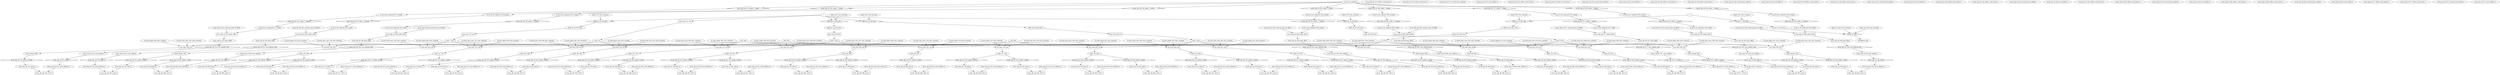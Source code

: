 digraph data_path {
  ADD_u5_u5_501_wire [shape=ellipse];
  ADD_u6_u6_216_wire [shape=ellipse];
  ADD_u6_u6_222_wire [shape=ellipse];
  ADD_u6_u6_228_wire [shape=ellipse];
  ADD_u6_u6_234_wire [shape=ellipse];
  EQ_u5_u1_202_wire [shape=ellipse];
  J_3_503 [shape=ellipse];
  R_col_to_be_replaced_511_resized [shape=ellipse];
  R_col_to_be_replaced_511_scaled [shape=ellipse];
  R_col_to_be_replaced_522_resized [shape=ellipse];
  R_col_to_be_replaced_522_scaled [shape=ellipse];
  R_col_to_be_replaced_527_resized [shape=ellipse];
  R_col_to_be_replaced_527_scaled [shape=ellipse];
  R_col_to_be_replaced_538_resized [shape=ellipse];
  R_col_to_be_replaced_538_scaled [shape=ellipse];
  R_col_to_be_replaced_543_resized [shape=ellipse];
  R_col_to_be_replaced_543_scaled [shape=ellipse];
  R_col_to_be_replaced_554_resized [shape=ellipse];
  R_col_to_be_replaced_554_scaled [shape=ellipse];
  R_col_to_be_replaced_559_resized [shape=ellipse];
  R_col_to_be_replaced_559_scaled [shape=ellipse];
  R_col_to_be_replaced_570_resized [shape=ellipse];
  R_col_to_be_replaced_570_scaled [shape=ellipse];
  R_read_signal_250_wire_constant [shape=ellipse];
  R_read_signal_263_wire_constant [shape=ellipse];
  R_read_signal_276_wire_constant [shape=ellipse];
  R_read_signal_289_wire_constant [shape=ellipse];
  R_read_signal_308_wire_constant [shape=ellipse];
  R_read_signal_327_wire_constant [shape=ellipse];
  R_read_signal_346_wire_constant [shape=ellipse];
  R_read_signal_365_wire_constant [shape=ellipse];
  R_read_signal_384_wire_constant [shape=ellipse];
  R_read_signal_403_wire_constant [shape=ellipse];
  R_read_signal_422_wire_constant [shape=ellipse];
  R_read_signal_441_wire_constant [shape=ellipse];
  R_read_signal_460_wire_constant [shape=ellipse];
  R_read_signal_473_wire_constant [shape=ellipse];
  R_read_signal_486_wire_constant [shape=ellipse];
  R_read_signal_504_wire_constant [shape=ellipse];
  R_read_signal_515_wire_constant [shape=ellipse];
  R_read_signal_531_wire_constant [shape=ellipse];
  R_read_signal_547_wire_constant [shape=ellipse];
  R_read_signal_563_wire_constant [shape=ellipse];
  R_write_data_zero_253_wire_constant [shape=ellipse];
  R_write_data_zero_266_wire_constant [shape=ellipse];
  R_write_data_zero_279_wire_constant [shape=ellipse];
  R_write_data_zero_292_wire_constant [shape=ellipse];
  R_write_data_zero_311_wire_constant [shape=ellipse];
  R_write_data_zero_330_wire_constant [shape=ellipse];
  R_write_data_zero_349_wire_constant [shape=ellipse];
  R_write_data_zero_368_wire_constant [shape=ellipse];
  R_write_data_zero_387_wire_constant [shape=ellipse];
  R_write_data_zero_406_wire_constant [shape=ellipse];
  R_write_data_zero_425_wire_constant [shape=ellipse];
  R_write_data_zero_444_wire_constant [shape=ellipse];
  R_write_data_zero_463_wire_constant [shape=ellipse];
  R_write_data_zero_476_wire_constant [shape=ellipse];
  R_write_data_zero_489_wire_constant [shape=ellipse];
  R_write_data_zero_507_wire_constant [shape=ellipse];
  R_write_data_zero_518_wire_constant [shape=ellipse];
  R_write_data_zero_534_wire_constant [shape=ellipse];
  R_write_data_zero_550_wire_constant [shape=ellipse];
  R_write_data_zero_566_wire_constant [shape=ellipse];
  array_obj_ref_259_data_0 [shape=ellipse];
  array_obj_ref_259_word_address_0 [shape=ellipse];
  array_obj_ref_272_data_0 [shape=ellipse];
  array_obj_ref_272_word_address_0 [shape=ellipse];
  array_obj_ref_285_data_0 [shape=ellipse];
  array_obj_ref_285_word_address_0 [shape=ellipse];
  array_obj_ref_298_data_0 [shape=ellipse];
  array_obj_ref_298_word_address_0 [shape=ellipse];
  array_obj_ref_304_data_0 [shape=ellipse];
  array_obj_ref_304_word_address_0 [shape=ellipse];
  array_obj_ref_317_data_0 [shape=ellipse];
  array_obj_ref_317_word_address_0 [shape=ellipse];
  array_obj_ref_323_data_0 [shape=ellipse];
  array_obj_ref_323_word_address_0 [shape=ellipse];
  array_obj_ref_336_data_0 [shape=ellipse];
  array_obj_ref_336_word_address_0 [shape=ellipse];
  array_obj_ref_342_data_0 [shape=ellipse];
  array_obj_ref_342_word_address_0 [shape=ellipse];
  array_obj_ref_355_data_0 [shape=ellipse];
  array_obj_ref_355_word_address_0 [shape=ellipse];
  array_obj_ref_361_data_0 [shape=ellipse];
  array_obj_ref_361_word_address_0 [shape=ellipse];
  array_obj_ref_374_data_0 [shape=ellipse];
  array_obj_ref_374_word_address_0 [shape=ellipse];
  array_obj_ref_380_data_0 [shape=ellipse];
  array_obj_ref_380_word_address_0 [shape=ellipse];
  array_obj_ref_393_data_0 [shape=ellipse];
  array_obj_ref_393_word_address_0 [shape=ellipse];
  array_obj_ref_399_data_0 [shape=ellipse];
  array_obj_ref_399_word_address_0 [shape=ellipse];
  array_obj_ref_412_data_0 [shape=ellipse];
  array_obj_ref_412_word_address_0 [shape=ellipse];
  array_obj_ref_418_data_0 [shape=ellipse];
  array_obj_ref_418_word_address_0 [shape=ellipse];
  array_obj_ref_431_data_0 [shape=ellipse];
  array_obj_ref_431_word_address_0 [shape=ellipse];
  array_obj_ref_437_data_0 [shape=ellipse];
  array_obj_ref_437_word_address_0 [shape=ellipse];
  array_obj_ref_450_data_0 [shape=ellipse];
  array_obj_ref_450_word_address_0 [shape=ellipse];
  array_obj_ref_456_data_0 [shape=ellipse];
  array_obj_ref_456_word_address_0 [shape=ellipse];
  array_obj_ref_469_data_0 [shape=ellipse];
  array_obj_ref_469_word_address_0 [shape=ellipse];
  array_obj_ref_482_data_0 [shape=ellipse];
  array_obj_ref_482_word_address_0 [shape=ellipse];
  array_obj_ref_495_data_0 [shape=ellipse];
  array_obj_ref_495_word_address_0 [shape=ellipse];
  array_obj_ref_512_constant_part_of_offset [shape=ellipse];
  array_obj_ref_512_data_0 [shape=ellipse];
  array_obj_ref_512_final_offset [shape=ellipse];
  array_obj_ref_512_offset_scale_factor_0 [shape=ellipse];
  array_obj_ref_512_offset_scale_factor_1 [shape=ellipse];
  array_obj_ref_512_resized_base_address [shape=ellipse];
  array_obj_ref_512_root_address [shape=ellipse];
  array_obj_ref_512_word_address_0 [shape=ellipse];
  array_obj_ref_512_word_offset_0 [shape=ellipse];
  array_obj_ref_523_constant_part_of_offset [shape=ellipse];
  array_obj_ref_523_data_0 [shape=ellipse];
  array_obj_ref_523_final_offset [shape=ellipse];
  array_obj_ref_523_offset_scale_factor_0 [shape=ellipse];
  array_obj_ref_523_offset_scale_factor_1 [shape=ellipse];
  array_obj_ref_523_resized_base_address [shape=ellipse];
  array_obj_ref_523_root_address [shape=ellipse];
  array_obj_ref_523_word_address_0 [shape=ellipse];
  array_obj_ref_523_word_offset_0 [shape=ellipse];
  array_obj_ref_528_constant_part_of_offset [shape=ellipse];
  array_obj_ref_528_data_0 [shape=ellipse];
  array_obj_ref_528_final_offset [shape=ellipse];
  array_obj_ref_528_offset_scale_factor_0 [shape=ellipse];
  array_obj_ref_528_offset_scale_factor_1 [shape=ellipse];
  array_obj_ref_528_resized_base_address [shape=ellipse];
  array_obj_ref_528_root_address [shape=ellipse];
  array_obj_ref_528_word_address_0 [shape=ellipse];
  array_obj_ref_528_word_offset_0 [shape=ellipse];
  array_obj_ref_539_constant_part_of_offset [shape=ellipse];
  array_obj_ref_539_data_0 [shape=ellipse];
  array_obj_ref_539_final_offset [shape=ellipse];
  array_obj_ref_539_offset_scale_factor_0 [shape=ellipse];
  array_obj_ref_539_offset_scale_factor_1 [shape=ellipse];
  array_obj_ref_539_resized_base_address [shape=ellipse];
  array_obj_ref_539_root_address [shape=ellipse];
  array_obj_ref_539_word_address_0 [shape=ellipse];
  array_obj_ref_539_word_offset_0 [shape=ellipse];
  array_obj_ref_544_constant_part_of_offset [shape=ellipse];
  array_obj_ref_544_data_0 [shape=ellipse];
  array_obj_ref_544_final_offset [shape=ellipse];
  array_obj_ref_544_offset_scale_factor_0 [shape=ellipse];
  array_obj_ref_544_offset_scale_factor_1 [shape=ellipse];
  array_obj_ref_544_resized_base_address [shape=ellipse];
  array_obj_ref_544_root_address [shape=ellipse];
  array_obj_ref_544_word_address_0 [shape=ellipse];
  array_obj_ref_544_word_offset_0 [shape=ellipse];
  array_obj_ref_555_constant_part_of_offset [shape=ellipse];
  array_obj_ref_555_data_0 [shape=ellipse];
  array_obj_ref_555_final_offset [shape=ellipse];
  array_obj_ref_555_offset_scale_factor_0 [shape=ellipse];
  array_obj_ref_555_offset_scale_factor_1 [shape=ellipse];
  array_obj_ref_555_resized_base_address [shape=ellipse];
  array_obj_ref_555_root_address [shape=ellipse];
  array_obj_ref_555_word_address_0 [shape=ellipse];
  array_obj_ref_555_word_offset_0 [shape=ellipse];
  array_obj_ref_560_constant_part_of_offset [shape=ellipse];
  array_obj_ref_560_data_0 [shape=ellipse];
  array_obj_ref_560_final_offset [shape=ellipse];
  array_obj_ref_560_offset_scale_factor_0 [shape=ellipse];
  array_obj_ref_560_offset_scale_factor_1 [shape=ellipse];
  array_obj_ref_560_resized_base_address [shape=ellipse];
  array_obj_ref_560_root_address [shape=ellipse];
  array_obj_ref_560_word_address_0 [shape=ellipse];
  array_obj_ref_560_word_offset_0 [shape=ellipse];
  array_obj_ref_571_constant_part_of_offset [shape=ellipse];
  array_obj_ref_571_data_0 [shape=ellipse];
  array_obj_ref_571_final_offset [shape=ellipse];
  array_obj_ref_571_offset_scale_factor_0 [shape=ellipse];
  array_obj_ref_571_offset_scale_factor_1 [shape=ellipse];
  array_obj_ref_571_resized_base_address [shape=ellipse];
  array_obj_ref_571_root_address [shape=ellipse];
  array_obj_ref_571_word_address_0 [shape=ellipse];
  array_obj_ref_571_word_offset_0 [shape=ellipse];
  checkJZero_208 [shape=ellipse];
  col0_240 [shape=ellipse];
  col1_244 [shape=ellipse];
  col2_248 [shape=ellipse];
  konst_201_wire_constant [shape=ellipse];
  konst_215_wire_constant [shape=ellipse];
  konst_221_wire_constant [shape=ellipse];
  konst_227_wire_constant [shape=ellipse];
  konst_233_wire_constant [shape=ellipse];
  konst_500_wire_constant [shape=ellipse];
  rdata_I00_255 [shape=ellipse];
  rdata_I01_268 [shape=ellipse];
  rdata_I02_281 [shape=ellipse];
  rdata_I10_294 [shape=ellipse];
  rdata_I11_313 [shape=ellipse];
  rdata_I12_332 [shape=ellipse];
  rdata_I20_351 [shape=ellipse];
  rdata_I21_370 [shape=ellipse];
  rdata_I22_389 [shape=ellipse];
  rdata_I30_408 [shape=ellipse];
  rdata_I31_427 [shape=ellipse];
  rdata_I32_446 [shape=ellipse];
  rdata_I40_465 [shape=ellipse];
  rdata_I41_478 [shape=ellipse];
  rdata_I42_491 [shape=ellipse];
  rdata_ifmap0_509 [shape=ellipse];
  rdata_ifmap1_520 [shape=ellipse];
  rdata_ifmap2_536 [shape=ellipse];
  rdata_ifmap3_552 [shape=ellipse];
  rdata_ifmap4_568 [shape=ellipse];
  rowI_1_218 [shape=ellipse];
  rowI_212 [shape=ellipse];
  rowI_2_224 [shape=ellipse];
  rowI_3_230 [shape=ellipse];
  rowI_4_236 [shape=ellipse];
  type_cast_204_wire_constant [shape=ellipse];
  type_cast_206_wire_constant [shape=ellipse];
  ADD_u5_u5_501_inst [shape=diamond];
J  -> ADD_u5_u5_501_inst;
konst_500_wire_constant  -> ADD_u5_u5_501_inst;
ADD_u5_u5_501_inst -> ADD_u5_u5_501_wire;
  ADD_u6_u6_216_inst [shape=diamond];
I  -> ADD_u6_u6_216_inst;
konst_215_wire_constant  -> ADD_u6_u6_216_inst;
ADD_u6_u6_216_inst -> ADD_u6_u6_216_wire;
  ADD_u6_u6_222_inst [shape=diamond];
I  -> ADD_u6_u6_222_inst;
konst_221_wire_constant  -> ADD_u6_u6_222_inst;
ADD_u6_u6_222_inst -> ADD_u6_u6_222_wire;
  ADD_u6_u6_228_inst [shape=diamond];
I  -> ADD_u6_u6_228_inst;
konst_227_wire_constant  -> ADD_u6_u6_228_inst;
ADD_u6_u6_228_inst -> ADD_u6_u6_228_wire;
  ADD_u6_u6_234_inst [shape=diamond];
I  -> ADD_u6_u6_234_inst;
konst_233_wire_constant  -> ADD_u6_u6_234_inst;
ADD_u6_u6_234_inst -> ADD_u6_u6_234_wire;
  EQ_u5_u1_202_inst [shape=diamond];
J  -> EQ_u5_u1_202_inst;
konst_201_wire_constant  -> EQ_u5_u1_202_inst;
EQ_u5_u1_202_inst -> EQ_u5_u1_202_wire;
  MUX_207_inst [shape=diamond];
EQ_u5_u1_202_wire  -> MUX_207_inst;
type_cast_204_wire_constant  -> MUX_207_inst;
type_cast_206_wire_constant  -> MUX_207_inst;
MUX_207_inst -> checkJZero_208;
  array_obj_ref_259_gather_scatter [shape=diamond];
rdata_I00_255  -> array_obj_ref_259_gather_scatter;
array_obj_ref_259_gather_scatter -> array_obj_ref_259_data_0;
  array_obj_ref_259_store_0 [shape=rectangle];
array_obj_ref_259_word_address_0  -> array_obj_ref_259_store_0;
array_obj_ref_259_data_0  -> array_obj_ref_259_store_0;
  array_obj_ref_272_gather_scatter [shape=diamond];
rdata_I01_268  -> array_obj_ref_272_gather_scatter;
array_obj_ref_272_gather_scatter -> array_obj_ref_272_data_0;
  array_obj_ref_272_store_0 [shape=rectangle];
array_obj_ref_272_word_address_0  -> array_obj_ref_272_store_0;
array_obj_ref_272_data_0  -> array_obj_ref_272_store_0;
  array_obj_ref_285_gather_scatter [shape=diamond];
rdata_I02_281  -> array_obj_ref_285_gather_scatter;
array_obj_ref_285_gather_scatter -> array_obj_ref_285_data_0;
  array_obj_ref_285_store_0 [shape=rectangle];
array_obj_ref_285_word_address_0  -> array_obj_ref_285_store_0;
array_obj_ref_285_data_0  -> array_obj_ref_285_store_0;
  array_obj_ref_298_gather_scatter [shape=diamond];
rdata_I10_294  -> array_obj_ref_298_gather_scatter;
array_obj_ref_298_gather_scatter -> array_obj_ref_298_data_0;
  array_obj_ref_298_store_0 [shape=rectangle];
array_obj_ref_298_word_address_0  -> array_obj_ref_298_store_0;
array_obj_ref_298_data_0  -> array_obj_ref_298_store_0;
  array_obj_ref_304_gather_scatter [shape=diamond];
rdata_I10_294  -> array_obj_ref_304_gather_scatter;
array_obj_ref_304_gather_scatter -> array_obj_ref_304_data_0;
  array_obj_ref_304_store_0 [shape=rectangle];
array_obj_ref_304_word_address_0  -> array_obj_ref_304_store_0;
array_obj_ref_304_data_0  -> array_obj_ref_304_store_0;
  array_obj_ref_317_gather_scatter [shape=diamond];
rdata_I11_313  -> array_obj_ref_317_gather_scatter;
array_obj_ref_317_gather_scatter -> array_obj_ref_317_data_0;
  array_obj_ref_317_store_0 [shape=rectangle];
array_obj_ref_317_word_address_0  -> array_obj_ref_317_store_0;
array_obj_ref_317_data_0  -> array_obj_ref_317_store_0;
  array_obj_ref_323_gather_scatter [shape=diamond];
rdata_I11_313  -> array_obj_ref_323_gather_scatter;
array_obj_ref_323_gather_scatter -> array_obj_ref_323_data_0;
  array_obj_ref_323_store_0 [shape=rectangle];
array_obj_ref_323_word_address_0  -> array_obj_ref_323_store_0;
array_obj_ref_323_data_0  -> array_obj_ref_323_store_0;
  array_obj_ref_336_gather_scatter [shape=diamond];
rdata_I12_332  -> array_obj_ref_336_gather_scatter;
array_obj_ref_336_gather_scatter -> array_obj_ref_336_data_0;
  array_obj_ref_336_store_0 [shape=rectangle];
array_obj_ref_336_word_address_0  -> array_obj_ref_336_store_0;
array_obj_ref_336_data_0  -> array_obj_ref_336_store_0;
  array_obj_ref_342_gather_scatter [shape=diamond];
rdata_I12_332  -> array_obj_ref_342_gather_scatter;
array_obj_ref_342_gather_scatter -> array_obj_ref_342_data_0;
  array_obj_ref_342_store_0 [shape=rectangle];
array_obj_ref_342_word_address_0  -> array_obj_ref_342_store_0;
array_obj_ref_342_data_0  -> array_obj_ref_342_store_0;
  array_obj_ref_355_gather_scatter [shape=diamond];
rdata_I20_351  -> array_obj_ref_355_gather_scatter;
array_obj_ref_355_gather_scatter -> array_obj_ref_355_data_0;
  array_obj_ref_355_store_0 [shape=rectangle];
array_obj_ref_355_word_address_0  -> array_obj_ref_355_store_0;
array_obj_ref_355_data_0  -> array_obj_ref_355_store_0;
  array_obj_ref_361_gather_scatter [shape=diamond];
rdata_I20_351  -> array_obj_ref_361_gather_scatter;
array_obj_ref_361_gather_scatter -> array_obj_ref_361_data_0;
  array_obj_ref_361_store_0 [shape=rectangle];
array_obj_ref_361_word_address_0  -> array_obj_ref_361_store_0;
array_obj_ref_361_data_0  -> array_obj_ref_361_store_0;
  array_obj_ref_374_gather_scatter [shape=diamond];
rdata_I21_370  -> array_obj_ref_374_gather_scatter;
array_obj_ref_374_gather_scatter -> array_obj_ref_374_data_0;
  array_obj_ref_374_store_0 [shape=rectangle];
array_obj_ref_374_word_address_0  -> array_obj_ref_374_store_0;
array_obj_ref_374_data_0  -> array_obj_ref_374_store_0;
  array_obj_ref_380_gather_scatter [shape=diamond];
rdata_I21_370  -> array_obj_ref_380_gather_scatter;
array_obj_ref_380_gather_scatter -> array_obj_ref_380_data_0;
  array_obj_ref_380_store_0 [shape=rectangle];
array_obj_ref_380_word_address_0  -> array_obj_ref_380_store_0;
array_obj_ref_380_data_0  -> array_obj_ref_380_store_0;
  array_obj_ref_393_gather_scatter [shape=diamond];
rdata_I22_389  -> array_obj_ref_393_gather_scatter;
array_obj_ref_393_gather_scatter -> array_obj_ref_393_data_0;
  array_obj_ref_393_store_0 [shape=rectangle];
array_obj_ref_393_word_address_0  -> array_obj_ref_393_store_0;
array_obj_ref_393_data_0  -> array_obj_ref_393_store_0;
  array_obj_ref_399_gather_scatter [shape=diamond];
rdata_I22_389  -> array_obj_ref_399_gather_scatter;
array_obj_ref_399_gather_scatter -> array_obj_ref_399_data_0;
  array_obj_ref_399_store_0 [shape=rectangle];
array_obj_ref_399_word_address_0  -> array_obj_ref_399_store_0;
array_obj_ref_399_data_0  -> array_obj_ref_399_store_0;
  array_obj_ref_412_gather_scatter [shape=diamond];
rdata_I30_408  -> array_obj_ref_412_gather_scatter;
array_obj_ref_412_gather_scatter -> array_obj_ref_412_data_0;
  array_obj_ref_412_store_0 [shape=rectangle];
array_obj_ref_412_word_address_0  -> array_obj_ref_412_store_0;
array_obj_ref_412_data_0  -> array_obj_ref_412_store_0;
  array_obj_ref_418_gather_scatter [shape=diamond];
rdata_I30_408  -> array_obj_ref_418_gather_scatter;
array_obj_ref_418_gather_scatter -> array_obj_ref_418_data_0;
  array_obj_ref_418_store_0 [shape=rectangle];
array_obj_ref_418_word_address_0  -> array_obj_ref_418_store_0;
array_obj_ref_418_data_0  -> array_obj_ref_418_store_0;
  array_obj_ref_431_gather_scatter [shape=diamond];
rdata_I31_427  -> array_obj_ref_431_gather_scatter;
array_obj_ref_431_gather_scatter -> array_obj_ref_431_data_0;
  array_obj_ref_431_store_0 [shape=rectangle];
array_obj_ref_431_word_address_0  -> array_obj_ref_431_store_0;
array_obj_ref_431_data_0  -> array_obj_ref_431_store_0;
  array_obj_ref_437_gather_scatter [shape=diamond];
rdata_I31_427  -> array_obj_ref_437_gather_scatter;
array_obj_ref_437_gather_scatter -> array_obj_ref_437_data_0;
  array_obj_ref_437_store_0 [shape=rectangle];
array_obj_ref_437_word_address_0  -> array_obj_ref_437_store_0;
array_obj_ref_437_data_0  -> array_obj_ref_437_store_0;
  array_obj_ref_450_gather_scatter [shape=diamond];
rdata_I32_446  -> array_obj_ref_450_gather_scatter;
array_obj_ref_450_gather_scatter -> array_obj_ref_450_data_0;
  array_obj_ref_450_store_0 [shape=rectangle];
array_obj_ref_450_word_address_0  -> array_obj_ref_450_store_0;
array_obj_ref_450_data_0  -> array_obj_ref_450_store_0;
  array_obj_ref_456_gather_scatter [shape=diamond];
rdata_I32_446  -> array_obj_ref_456_gather_scatter;
array_obj_ref_456_gather_scatter -> array_obj_ref_456_data_0;
  array_obj_ref_456_store_0 [shape=rectangle];
array_obj_ref_456_word_address_0  -> array_obj_ref_456_store_0;
array_obj_ref_456_data_0  -> array_obj_ref_456_store_0;
  array_obj_ref_469_gather_scatter [shape=diamond];
rdata_I40_465  -> array_obj_ref_469_gather_scatter;
array_obj_ref_469_gather_scatter -> array_obj_ref_469_data_0;
  array_obj_ref_469_store_0 [shape=rectangle];
array_obj_ref_469_word_address_0  -> array_obj_ref_469_store_0;
array_obj_ref_469_data_0  -> array_obj_ref_469_store_0;
  array_obj_ref_482_gather_scatter [shape=diamond];
rdata_I41_478  -> array_obj_ref_482_gather_scatter;
array_obj_ref_482_gather_scatter -> array_obj_ref_482_data_0;
  array_obj_ref_482_store_0 [shape=rectangle];
array_obj_ref_482_word_address_0  -> array_obj_ref_482_store_0;
array_obj_ref_482_data_0  -> array_obj_ref_482_store_0;
  array_obj_ref_495_gather_scatter [shape=diamond];
rdata_I42_491  -> array_obj_ref_495_gather_scatter;
array_obj_ref_495_gather_scatter -> array_obj_ref_495_data_0;
  array_obj_ref_495_store_0 [shape=rectangle];
array_obj_ref_495_word_address_0  -> array_obj_ref_495_store_0;
array_obj_ref_495_data_0  -> array_obj_ref_495_store_0;
  array_obj_ref_512_addr_0 [shape=diamond];
array_obj_ref_512_root_address  -> array_obj_ref_512_addr_0;
array_obj_ref_512_addr_0 -> array_obj_ref_512_word_address_0;
  array_obj_ref_512_gather_scatter [shape=diamond];
rdata_ifmap0_509  -> array_obj_ref_512_gather_scatter;
array_obj_ref_512_gather_scatter -> array_obj_ref_512_data_0;
  array_obj_ref_512_index_1_rename [shape=diamond];
R_col_to_be_replaced_511_resized  -> array_obj_ref_512_index_1_rename;
array_obj_ref_512_index_1_rename -> R_col_to_be_replaced_511_scaled;
  array_obj_ref_512_index_1_resize [shape=diamond];
col_to_be_replaced  -> array_obj_ref_512_index_1_resize;
array_obj_ref_512_index_1_resize -> R_col_to_be_replaced_511_resized;
  array_obj_ref_512_index_offset [shape=rectangle];
R_col_to_be_replaced_511_scaled  -> array_obj_ref_512_index_offset;
array_obj_ref_512_constant_part_of_offset  -> array_obj_ref_512_index_offset;
array_obj_ref_512_index_offset -> array_obj_ref_512_final_offset;
  array_obj_ref_512_root_address_inst [shape=diamond];
array_obj_ref_512_final_offset  -> array_obj_ref_512_root_address_inst;
array_obj_ref_512_root_address_inst -> array_obj_ref_512_root_address;
  array_obj_ref_512_store_0 [shape=rectangle];
array_obj_ref_512_word_address_0  -> array_obj_ref_512_store_0;
array_obj_ref_512_data_0  -> array_obj_ref_512_store_0;
  array_obj_ref_523_addr_0 [shape=diamond];
array_obj_ref_523_root_address  -> array_obj_ref_523_addr_0;
array_obj_ref_523_addr_0 -> array_obj_ref_523_word_address_0;
  array_obj_ref_523_gather_scatter [shape=diamond];
rdata_ifmap1_520  -> array_obj_ref_523_gather_scatter;
array_obj_ref_523_gather_scatter -> array_obj_ref_523_data_0;
  array_obj_ref_523_index_1_rename [shape=diamond];
R_col_to_be_replaced_522_resized  -> array_obj_ref_523_index_1_rename;
array_obj_ref_523_index_1_rename -> R_col_to_be_replaced_522_scaled;
  array_obj_ref_523_index_1_resize [shape=diamond];
col_to_be_replaced  -> array_obj_ref_523_index_1_resize;
array_obj_ref_523_index_1_resize -> R_col_to_be_replaced_522_resized;
  array_obj_ref_523_index_offset [shape=rectangle];
R_col_to_be_replaced_522_scaled  -> array_obj_ref_523_index_offset;
array_obj_ref_523_constant_part_of_offset  -> array_obj_ref_523_index_offset;
array_obj_ref_523_index_offset -> array_obj_ref_523_final_offset;
  array_obj_ref_523_root_address_inst [shape=diamond];
array_obj_ref_523_final_offset  -> array_obj_ref_523_root_address_inst;
array_obj_ref_523_root_address_inst -> array_obj_ref_523_root_address;
  array_obj_ref_523_store_0 [shape=rectangle];
array_obj_ref_523_word_address_0  -> array_obj_ref_523_store_0;
array_obj_ref_523_data_0  -> array_obj_ref_523_store_0;
  array_obj_ref_528_addr_0 [shape=diamond];
array_obj_ref_528_root_address  -> array_obj_ref_528_addr_0;
array_obj_ref_528_addr_0 -> array_obj_ref_528_word_address_0;
  array_obj_ref_528_gather_scatter [shape=diamond];
rdata_ifmap1_520  -> array_obj_ref_528_gather_scatter;
array_obj_ref_528_gather_scatter -> array_obj_ref_528_data_0;
  array_obj_ref_528_index_1_rename [shape=diamond];
R_col_to_be_replaced_527_resized  -> array_obj_ref_528_index_1_rename;
array_obj_ref_528_index_1_rename -> R_col_to_be_replaced_527_scaled;
  array_obj_ref_528_index_1_resize [shape=diamond];
col_to_be_replaced  -> array_obj_ref_528_index_1_resize;
array_obj_ref_528_index_1_resize -> R_col_to_be_replaced_527_resized;
  array_obj_ref_528_index_offset [shape=rectangle];
R_col_to_be_replaced_527_scaled  -> array_obj_ref_528_index_offset;
array_obj_ref_528_constant_part_of_offset  -> array_obj_ref_528_index_offset;
array_obj_ref_528_index_offset -> array_obj_ref_528_final_offset;
  array_obj_ref_528_root_address_inst [shape=diamond];
array_obj_ref_528_final_offset  -> array_obj_ref_528_root_address_inst;
array_obj_ref_528_root_address_inst -> array_obj_ref_528_root_address;
  array_obj_ref_528_store_0 [shape=rectangle];
array_obj_ref_528_word_address_0  -> array_obj_ref_528_store_0;
array_obj_ref_528_data_0  -> array_obj_ref_528_store_0;
  array_obj_ref_539_addr_0 [shape=diamond];
array_obj_ref_539_root_address  -> array_obj_ref_539_addr_0;
array_obj_ref_539_addr_0 -> array_obj_ref_539_word_address_0;
  array_obj_ref_539_gather_scatter [shape=diamond];
rdata_ifmap2_536  -> array_obj_ref_539_gather_scatter;
array_obj_ref_539_gather_scatter -> array_obj_ref_539_data_0;
  array_obj_ref_539_index_1_rename [shape=diamond];
R_col_to_be_replaced_538_resized  -> array_obj_ref_539_index_1_rename;
array_obj_ref_539_index_1_rename -> R_col_to_be_replaced_538_scaled;
  array_obj_ref_539_index_1_resize [shape=diamond];
col_to_be_replaced  -> array_obj_ref_539_index_1_resize;
array_obj_ref_539_index_1_resize -> R_col_to_be_replaced_538_resized;
  array_obj_ref_539_index_offset [shape=rectangle];
R_col_to_be_replaced_538_scaled  -> array_obj_ref_539_index_offset;
array_obj_ref_539_constant_part_of_offset  -> array_obj_ref_539_index_offset;
array_obj_ref_539_index_offset -> array_obj_ref_539_final_offset;
  array_obj_ref_539_root_address_inst [shape=diamond];
array_obj_ref_539_final_offset  -> array_obj_ref_539_root_address_inst;
array_obj_ref_539_root_address_inst -> array_obj_ref_539_root_address;
  array_obj_ref_539_store_0 [shape=rectangle];
array_obj_ref_539_word_address_0  -> array_obj_ref_539_store_0;
array_obj_ref_539_data_0  -> array_obj_ref_539_store_0;
  array_obj_ref_544_addr_0 [shape=diamond];
array_obj_ref_544_root_address  -> array_obj_ref_544_addr_0;
array_obj_ref_544_addr_0 -> array_obj_ref_544_word_address_0;
  array_obj_ref_544_gather_scatter [shape=diamond];
rdata_ifmap2_536  -> array_obj_ref_544_gather_scatter;
array_obj_ref_544_gather_scatter -> array_obj_ref_544_data_0;
  array_obj_ref_544_index_1_rename [shape=diamond];
R_col_to_be_replaced_543_resized  -> array_obj_ref_544_index_1_rename;
array_obj_ref_544_index_1_rename -> R_col_to_be_replaced_543_scaled;
  array_obj_ref_544_index_1_resize [shape=diamond];
col_to_be_replaced  -> array_obj_ref_544_index_1_resize;
array_obj_ref_544_index_1_resize -> R_col_to_be_replaced_543_resized;
  array_obj_ref_544_index_offset [shape=rectangle];
R_col_to_be_replaced_543_scaled  -> array_obj_ref_544_index_offset;
array_obj_ref_544_constant_part_of_offset  -> array_obj_ref_544_index_offset;
array_obj_ref_544_index_offset -> array_obj_ref_544_final_offset;
  array_obj_ref_544_root_address_inst [shape=diamond];
array_obj_ref_544_final_offset  -> array_obj_ref_544_root_address_inst;
array_obj_ref_544_root_address_inst -> array_obj_ref_544_root_address;
  array_obj_ref_544_store_0 [shape=rectangle];
array_obj_ref_544_word_address_0  -> array_obj_ref_544_store_0;
array_obj_ref_544_data_0  -> array_obj_ref_544_store_0;
  array_obj_ref_555_addr_0 [shape=diamond];
array_obj_ref_555_root_address  -> array_obj_ref_555_addr_0;
array_obj_ref_555_addr_0 -> array_obj_ref_555_word_address_0;
  array_obj_ref_555_gather_scatter [shape=diamond];
rdata_ifmap3_552  -> array_obj_ref_555_gather_scatter;
array_obj_ref_555_gather_scatter -> array_obj_ref_555_data_0;
  array_obj_ref_555_index_1_rename [shape=diamond];
R_col_to_be_replaced_554_resized  -> array_obj_ref_555_index_1_rename;
array_obj_ref_555_index_1_rename -> R_col_to_be_replaced_554_scaled;
  array_obj_ref_555_index_1_resize [shape=diamond];
col_to_be_replaced  -> array_obj_ref_555_index_1_resize;
array_obj_ref_555_index_1_resize -> R_col_to_be_replaced_554_resized;
  array_obj_ref_555_index_offset [shape=rectangle];
R_col_to_be_replaced_554_scaled  -> array_obj_ref_555_index_offset;
array_obj_ref_555_constant_part_of_offset  -> array_obj_ref_555_index_offset;
array_obj_ref_555_index_offset -> array_obj_ref_555_final_offset;
  array_obj_ref_555_root_address_inst [shape=diamond];
array_obj_ref_555_final_offset  -> array_obj_ref_555_root_address_inst;
array_obj_ref_555_root_address_inst -> array_obj_ref_555_root_address;
  array_obj_ref_555_store_0 [shape=rectangle];
array_obj_ref_555_word_address_0  -> array_obj_ref_555_store_0;
array_obj_ref_555_data_0  -> array_obj_ref_555_store_0;
  array_obj_ref_560_addr_0 [shape=diamond];
array_obj_ref_560_root_address  -> array_obj_ref_560_addr_0;
array_obj_ref_560_addr_0 -> array_obj_ref_560_word_address_0;
  array_obj_ref_560_gather_scatter [shape=diamond];
rdata_ifmap3_552  -> array_obj_ref_560_gather_scatter;
array_obj_ref_560_gather_scatter -> array_obj_ref_560_data_0;
  array_obj_ref_560_index_1_rename [shape=diamond];
R_col_to_be_replaced_559_resized  -> array_obj_ref_560_index_1_rename;
array_obj_ref_560_index_1_rename -> R_col_to_be_replaced_559_scaled;
  array_obj_ref_560_index_1_resize [shape=diamond];
col_to_be_replaced  -> array_obj_ref_560_index_1_resize;
array_obj_ref_560_index_1_resize -> R_col_to_be_replaced_559_resized;
  array_obj_ref_560_index_offset [shape=rectangle];
R_col_to_be_replaced_559_scaled  -> array_obj_ref_560_index_offset;
array_obj_ref_560_constant_part_of_offset  -> array_obj_ref_560_index_offset;
array_obj_ref_560_index_offset -> array_obj_ref_560_final_offset;
  array_obj_ref_560_root_address_inst [shape=diamond];
array_obj_ref_560_final_offset  -> array_obj_ref_560_root_address_inst;
array_obj_ref_560_root_address_inst -> array_obj_ref_560_root_address;
  array_obj_ref_560_store_0 [shape=rectangle];
array_obj_ref_560_word_address_0  -> array_obj_ref_560_store_0;
array_obj_ref_560_data_0  -> array_obj_ref_560_store_0;
  array_obj_ref_571_addr_0 [shape=diamond];
array_obj_ref_571_root_address  -> array_obj_ref_571_addr_0;
array_obj_ref_571_addr_0 -> array_obj_ref_571_word_address_0;
  array_obj_ref_571_gather_scatter [shape=diamond];
rdata_ifmap4_568  -> array_obj_ref_571_gather_scatter;
array_obj_ref_571_gather_scatter -> array_obj_ref_571_data_0;
  array_obj_ref_571_index_1_rename [shape=diamond];
R_col_to_be_replaced_570_resized  -> array_obj_ref_571_index_1_rename;
array_obj_ref_571_index_1_rename -> R_col_to_be_replaced_570_scaled;
  array_obj_ref_571_index_1_resize [shape=diamond];
col_to_be_replaced  -> array_obj_ref_571_index_1_resize;
array_obj_ref_571_index_1_resize -> R_col_to_be_replaced_570_resized;
  array_obj_ref_571_index_offset [shape=rectangle];
R_col_to_be_replaced_570_scaled  -> array_obj_ref_571_index_offset;
array_obj_ref_571_constant_part_of_offset  -> array_obj_ref_571_index_offset;
array_obj_ref_571_index_offset -> array_obj_ref_571_final_offset;
  array_obj_ref_571_root_address_inst [shape=diamond];
array_obj_ref_571_final_offset  -> array_obj_ref_571_root_address_inst;
array_obj_ref_571_root_address_inst -> array_obj_ref_571_root_address;
  array_obj_ref_571_store_0 [shape=rectangle];
array_obj_ref_571_word_address_0  -> array_obj_ref_571_store_0;
array_obj_ref_571_data_0  -> array_obj_ref_571_store_0;
  call_stmt_255_call [shape=rectangle];
R_read_signal_250_wire_constant  -> call_stmt_255_call;
rowI_212  -> call_stmt_255_call;
col0_240  -> call_stmt_255_call;
R_write_data_zero_253_wire_constant  -> call_stmt_255_call;
call_stmt_255_call -> rdata_I00_255;
  call_stmt_268_call [shape=rectangle];
R_read_signal_263_wire_constant  -> call_stmt_268_call;
rowI_212  -> call_stmt_268_call;
col1_244  -> call_stmt_268_call;
R_write_data_zero_266_wire_constant  -> call_stmt_268_call;
call_stmt_268_call -> rdata_I01_268;
  call_stmt_281_call [shape=rectangle];
R_read_signal_276_wire_constant  -> call_stmt_281_call;
rowI_212  -> call_stmt_281_call;
col2_248  -> call_stmt_281_call;
R_write_data_zero_279_wire_constant  -> call_stmt_281_call;
call_stmt_281_call -> rdata_I02_281;
  call_stmt_294_call [shape=rectangle];
R_read_signal_289_wire_constant  -> call_stmt_294_call;
rowI_1_218  -> call_stmt_294_call;
col0_240  -> call_stmt_294_call;
R_write_data_zero_292_wire_constant  -> call_stmt_294_call;
call_stmt_294_call -> rdata_I10_294;
  call_stmt_313_call [shape=rectangle];
R_read_signal_308_wire_constant  -> call_stmt_313_call;
rowI_1_218  -> call_stmt_313_call;
col1_244  -> call_stmt_313_call;
R_write_data_zero_311_wire_constant  -> call_stmt_313_call;
call_stmt_313_call -> rdata_I11_313;
  call_stmt_332_call [shape=rectangle];
R_read_signal_327_wire_constant  -> call_stmt_332_call;
rowI_1_218  -> call_stmt_332_call;
col2_248  -> call_stmt_332_call;
R_write_data_zero_330_wire_constant  -> call_stmt_332_call;
call_stmt_332_call -> rdata_I12_332;
  call_stmt_351_call [shape=rectangle];
R_read_signal_346_wire_constant  -> call_stmt_351_call;
rowI_2_224  -> call_stmt_351_call;
col0_240  -> call_stmt_351_call;
R_write_data_zero_349_wire_constant  -> call_stmt_351_call;
call_stmt_351_call -> rdata_I20_351;
  call_stmt_370_call [shape=rectangle];
R_read_signal_365_wire_constant  -> call_stmt_370_call;
rowI_2_224  -> call_stmt_370_call;
col1_244  -> call_stmt_370_call;
R_write_data_zero_368_wire_constant  -> call_stmt_370_call;
call_stmt_370_call -> rdata_I21_370;
  call_stmt_389_call [shape=rectangle];
R_read_signal_384_wire_constant  -> call_stmt_389_call;
rowI_2_224  -> call_stmt_389_call;
col2_248  -> call_stmt_389_call;
R_write_data_zero_387_wire_constant  -> call_stmt_389_call;
call_stmt_389_call -> rdata_I22_389;
  call_stmt_408_call [shape=rectangle];
R_read_signal_403_wire_constant  -> call_stmt_408_call;
rowI_3_230  -> call_stmt_408_call;
col0_240  -> call_stmt_408_call;
R_write_data_zero_406_wire_constant  -> call_stmt_408_call;
call_stmt_408_call -> rdata_I30_408;
  call_stmt_427_call [shape=rectangle];
R_read_signal_422_wire_constant  -> call_stmt_427_call;
rowI_3_230  -> call_stmt_427_call;
col1_244  -> call_stmt_427_call;
R_write_data_zero_425_wire_constant  -> call_stmt_427_call;
call_stmt_427_call -> rdata_I31_427;
  call_stmt_446_call [shape=rectangle];
R_read_signal_441_wire_constant  -> call_stmt_446_call;
rowI_3_230  -> call_stmt_446_call;
col2_248  -> call_stmt_446_call;
R_write_data_zero_444_wire_constant  -> call_stmt_446_call;
call_stmt_446_call -> rdata_I32_446;
  call_stmt_465_call [shape=rectangle];
R_read_signal_460_wire_constant  -> call_stmt_465_call;
rowI_4_236  -> call_stmt_465_call;
col0_240  -> call_stmt_465_call;
R_write_data_zero_463_wire_constant  -> call_stmt_465_call;
call_stmt_465_call -> rdata_I40_465;
  call_stmt_478_call [shape=rectangle];
R_read_signal_473_wire_constant  -> call_stmt_478_call;
rowI_4_236  -> call_stmt_478_call;
col1_244  -> call_stmt_478_call;
R_write_data_zero_476_wire_constant  -> call_stmt_478_call;
call_stmt_478_call -> rdata_I41_478;
  call_stmt_491_call [shape=rectangle];
R_read_signal_486_wire_constant  -> call_stmt_491_call;
rowI_4_236  -> call_stmt_491_call;
col2_248  -> call_stmt_491_call;
R_write_data_zero_489_wire_constant  -> call_stmt_491_call;
call_stmt_491_call -> rdata_I42_491;
  call_stmt_509_call [shape=rectangle];
R_read_signal_504_wire_constant  -> call_stmt_509_call;
rowI_212  -> call_stmt_509_call;
J_3_503  -> call_stmt_509_call;
R_write_data_zero_507_wire_constant  -> call_stmt_509_call;
call_stmt_509_call -> rdata_ifmap0_509;
  call_stmt_520_call [shape=rectangle];
R_read_signal_515_wire_constant  -> call_stmt_520_call;
rowI_1_218  -> call_stmt_520_call;
J_3_503  -> call_stmt_520_call;
R_write_data_zero_518_wire_constant  -> call_stmt_520_call;
call_stmt_520_call -> rdata_ifmap1_520;
  call_stmt_536_call [shape=rectangle];
R_read_signal_531_wire_constant  -> call_stmt_536_call;
rowI_2_224  -> call_stmt_536_call;
J_3_503  -> call_stmt_536_call;
R_write_data_zero_534_wire_constant  -> call_stmt_536_call;
call_stmt_536_call -> rdata_ifmap2_536;
  call_stmt_552_call [shape=rectangle];
R_read_signal_547_wire_constant  -> call_stmt_552_call;
rowI_3_230  -> call_stmt_552_call;
J_3_503  -> call_stmt_552_call;
R_write_data_zero_550_wire_constant  -> call_stmt_552_call;
call_stmt_552_call -> rdata_ifmap3_552;
  call_stmt_568_call [shape=rectangle];
R_read_signal_563_wire_constant  -> call_stmt_568_call;
rowI_4_236  -> call_stmt_568_call;
J_3_503  -> call_stmt_568_call;
R_write_data_zero_566_wire_constant  -> call_stmt_568_call;
call_stmt_568_call -> rdata_ifmap4_568;
  type_cast_211_inst [shape=rectangle];
I  -> type_cast_211_inst;
type_cast_211_inst -> rowI_212;
  type_cast_217_inst [shape=rectangle];
ADD_u6_u6_216_wire  -> type_cast_217_inst;
type_cast_217_inst -> rowI_1_218;
  type_cast_223_inst [shape=rectangle];
ADD_u6_u6_222_wire  -> type_cast_223_inst;
type_cast_223_inst -> rowI_2_224;
  type_cast_229_inst [shape=rectangle];
ADD_u6_u6_228_wire  -> type_cast_229_inst;
type_cast_229_inst -> rowI_3_230;
  type_cast_235_inst [shape=rectangle];
ADD_u6_u6_234_wire  -> type_cast_235_inst;
type_cast_235_inst -> rowI_4_236;
  type_cast_502_inst [shape=rectangle];
ADD_u5_u5_501_wire  -> type_cast_502_inst;
type_cast_502_inst -> J_3_503;
}
